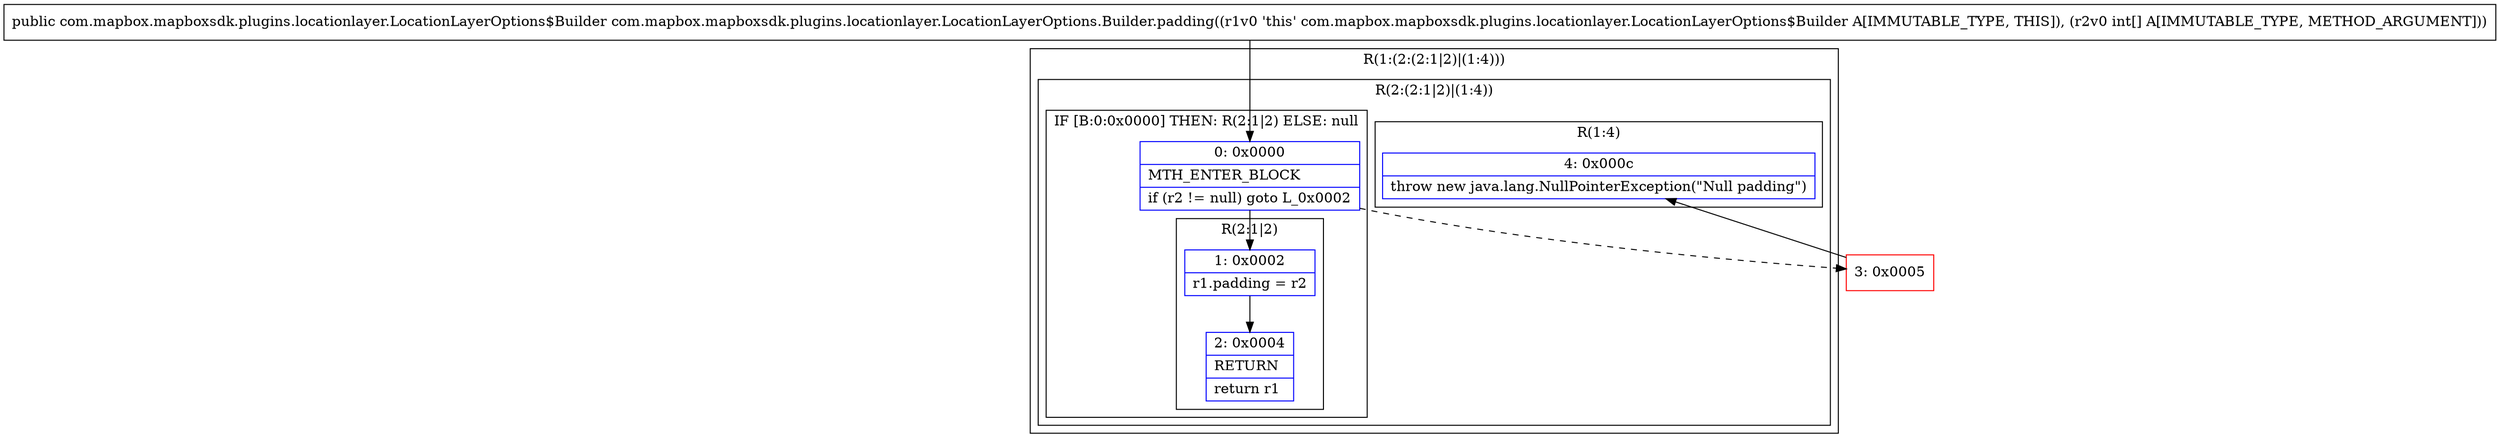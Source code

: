 digraph "CFG forcom.mapbox.mapboxsdk.plugins.locationlayer.LocationLayerOptions.Builder.padding([I)Lcom\/mapbox\/mapboxsdk\/plugins\/locationlayer\/LocationLayerOptions$Builder;" {
subgraph cluster_Region_364274352 {
label = "R(1:(2:(2:1|2)|(1:4)))";
node [shape=record,color=blue];
subgraph cluster_Region_2063579362 {
label = "R(2:(2:1|2)|(1:4))";
node [shape=record,color=blue];
subgraph cluster_IfRegion_825267118 {
label = "IF [B:0:0x0000] THEN: R(2:1|2) ELSE: null";
node [shape=record,color=blue];
Node_0 [shape=record,label="{0\:\ 0x0000|MTH_ENTER_BLOCK\l|if (r2 != null) goto L_0x0002\l}"];
subgraph cluster_Region_608722793 {
label = "R(2:1|2)";
node [shape=record,color=blue];
Node_1 [shape=record,label="{1\:\ 0x0002|r1.padding = r2\l}"];
Node_2 [shape=record,label="{2\:\ 0x0004|RETURN\l|return r1\l}"];
}
}
subgraph cluster_Region_46996146 {
label = "R(1:4)";
node [shape=record,color=blue];
Node_4 [shape=record,label="{4\:\ 0x000c|throw new java.lang.NullPointerException(\"Null padding\")\l}"];
}
}
}
Node_3 [shape=record,color=red,label="{3\:\ 0x0005}"];
MethodNode[shape=record,label="{public com.mapbox.mapboxsdk.plugins.locationlayer.LocationLayerOptions$Builder com.mapbox.mapboxsdk.plugins.locationlayer.LocationLayerOptions.Builder.padding((r1v0 'this' com.mapbox.mapboxsdk.plugins.locationlayer.LocationLayerOptions$Builder A[IMMUTABLE_TYPE, THIS]), (r2v0 int[] A[IMMUTABLE_TYPE, METHOD_ARGUMENT])) }"];
MethodNode -> Node_0;
Node_0 -> Node_1;
Node_0 -> Node_3[style=dashed];
Node_1 -> Node_2;
Node_3 -> Node_4;
}

